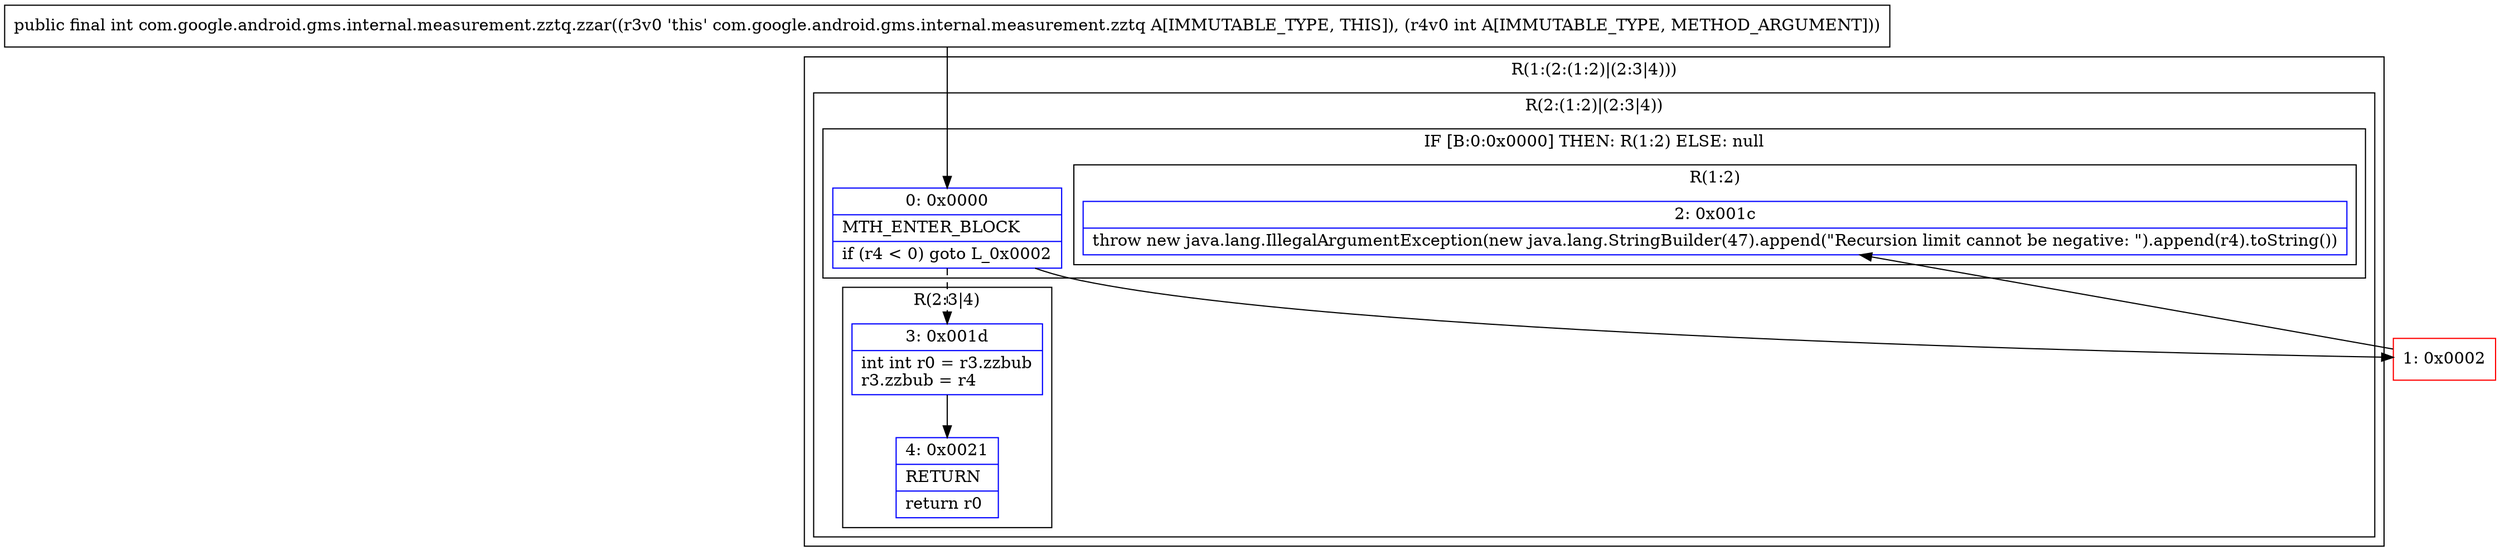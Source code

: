 digraph "CFG forcom.google.android.gms.internal.measurement.zztq.zzar(I)I" {
subgraph cluster_Region_100196650 {
label = "R(1:(2:(1:2)|(2:3|4)))";
node [shape=record,color=blue];
subgraph cluster_Region_868289936 {
label = "R(2:(1:2)|(2:3|4))";
node [shape=record,color=blue];
subgraph cluster_IfRegion_1979684293 {
label = "IF [B:0:0x0000] THEN: R(1:2) ELSE: null";
node [shape=record,color=blue];
Node_0 [shape=record,label="{0\:\ 0x0000|MTH_ENTER_BLOCK\l|if (r4 \< 0) goto L_0x0002\l}"];
subgraph cluster_Region_365119142 {
label = "R(1:2)";
node [shape=record,color=blue];
Node_2 [shape=record,label="{2\:\ 0x001c|throw new java.lang.IllegalArgumentException(new java.lang.StringBuilder(47).append(\"Recursion limit cannot be negative: \").append(r4).toString())\l}"];
}
}
subgraph cluster_Region_1525362393 {
label = "R(2:3|4)";
node [shape=record,color=blue];
Node_3 [shape=record,label="{3\:\ 0x001d|int int r0 = r3.zzbub\lr3.zzbub = r4\l}"];
Node_4 [shape=record,label="{4\:\ 0x0021|RETURN\l|return r0\l}"];
}
}
}
Node_1 [shape=record,color=red,label="{1\:\ 0x0002}"];
MethodNode[shape=record,label="{public final int com.google.android.gms.internal.measurement.zztq.zzar((r3v0 'this' com.google.android.gms.internal.measurement.zztq A[IMMUTABLE_TYPE, THIS]), (r4v0 int A[IMMUTABLE_TYPE, METHOD_ARGUMENT])) }"];
MethodNode -> Node_0;
Node_0 -> Node_1;
Node_0 -> Node_3[style=dashed];
Node_3 -> Node_4;
Node_1 -> Node_2;
}

